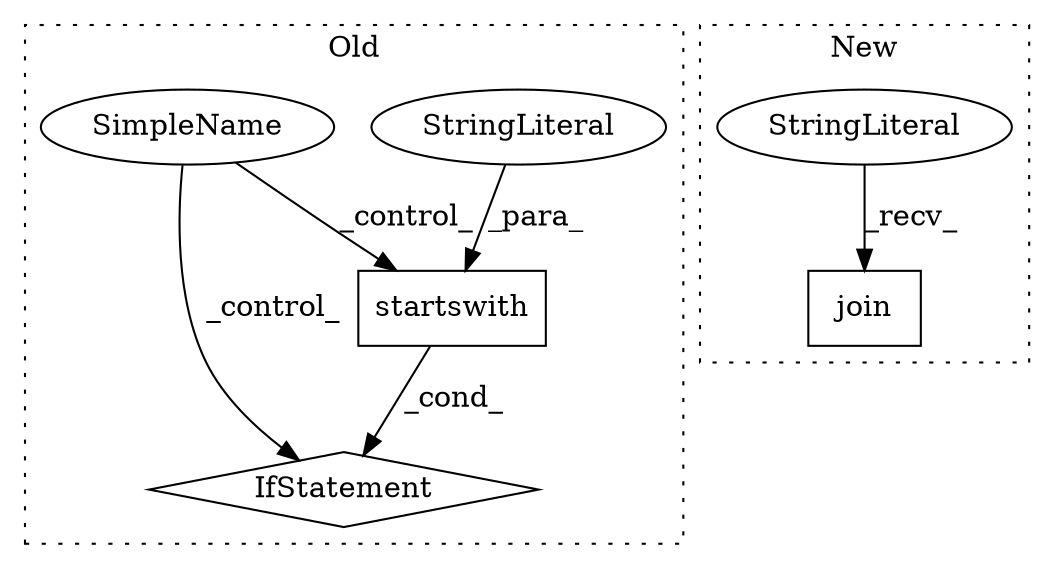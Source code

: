 digraph G {
subgraph cluster0 {
1 [label="startswith" a="32" s="642,661" l="11,1" shape="box"];
3 [label="StringLiteral" a="45" s="653" l="8" shape="ellipse"];
4 [label="IfStatement" a="25" s="623,662" l="4,2" shape="diamond"];
5 [label="SimpleName" a="42" s="" l="" shape="ellipse"];
label = "Old";
style="dotted";
}
subgraph cluster1 {
2 [label="join" a="32" s="535,657" l="14,-3" shape="box"];
6 [label="StringLiteral" a="45" s="530" l="4" shape="ellipse"];
label = "New";
style="dotted";
}
1 -> 4 [label="_cond_"];
3 -> 1 [label="_para_"];
5 -> 1 [label="_control_"];
5 -> 4 [label="_control_"];
6 -> 2 [label="_recv_"];
}